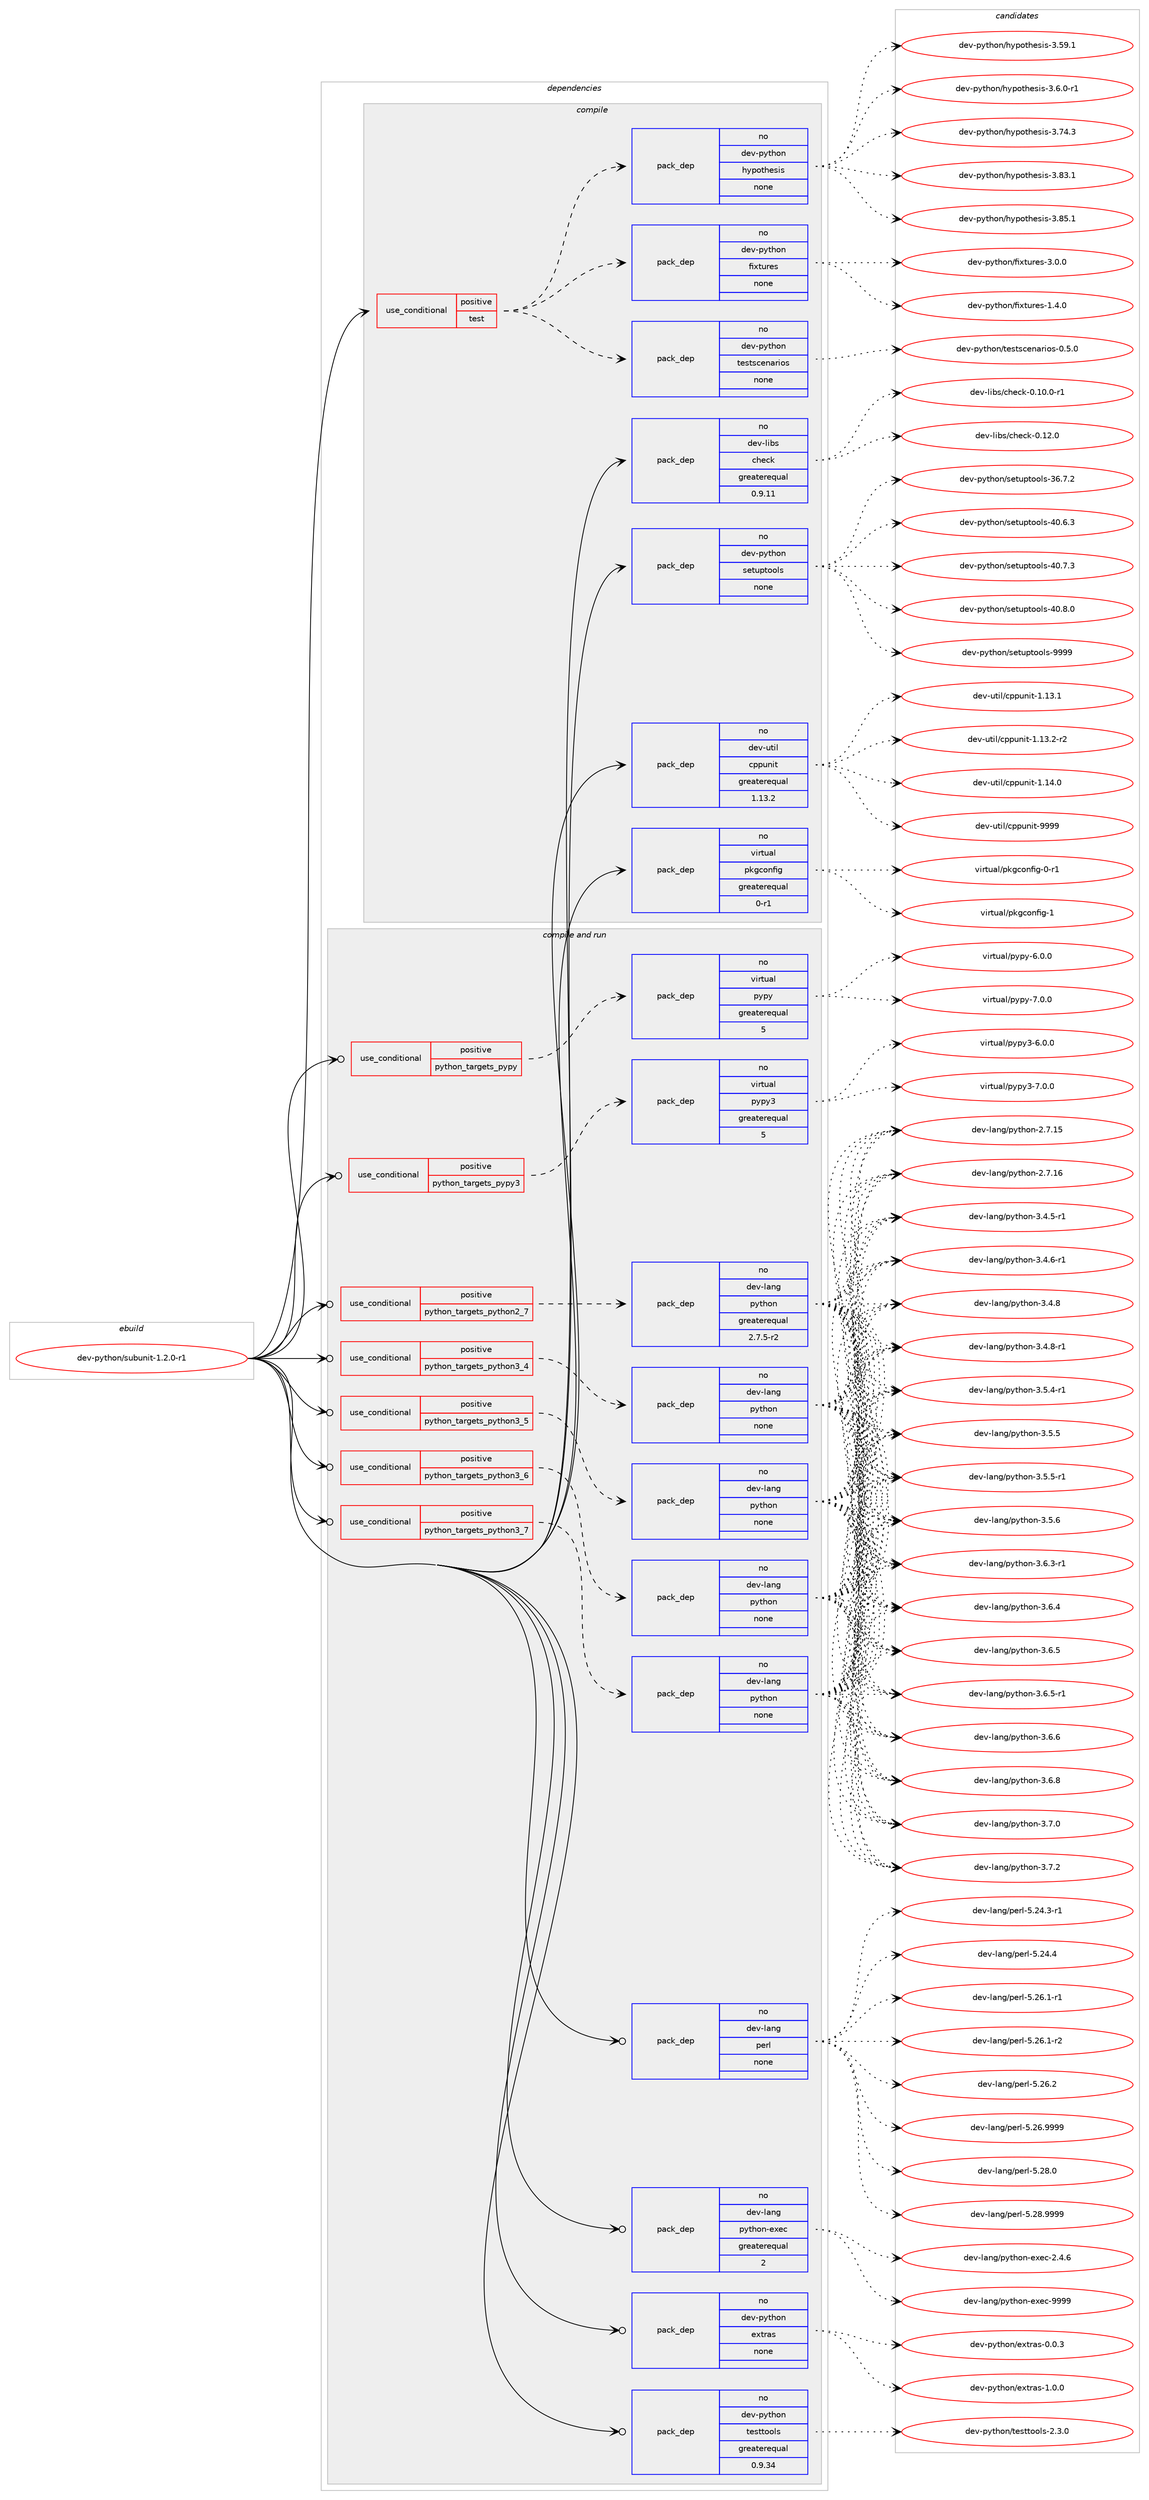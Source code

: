 digraph prolog {

# *************
# Graph options
# *************

newrank=true;
concentrate=true;
compound=true;
graph [rankdir=LR,fontname=Helvetica,fontsize=10,ranksep=1.5];#, ranksep=2.5, nodesep=0.2];
edge  [arrowhead=vee];
node  [fontname=Helvetica,fontsize=10];

# **********
# The ebuild
# **********

subgraph cluster_leftcol {
color=gray;
rank=same;
label=<<i>ebuild</i>>;
id [label="dev-python/subunit-1.2.0-r1", color=red, width=4, href="../dev-python/subunit-1.2.0-r1.svg"];
}

# ****************
# The dependencies
# ****************

subgraph cluster_midcol {
color=gray;
label=<<i>dependencies</i>>;
subgraph cluster_compile {
fillcolor="#eeeeee";
style=filled;
label=<<i>compile</i>>;
subgraph cond385373 {
dependency1443475 [label=<<TABLE BORDER="0" CELLBORDER="1" CELLSPACING="0" CELLPADDING="4"><TR><TD ROWSPAN="3" CELLPADDING="10">use_conditional</TD></TR><TR><TD>positive</TD></TR><TR><TD>test</TD></TR></TABLE>>, shape=none, color=red];
subgraph pack1034740 {
dependency1443476 [label=<<TABLE BORDER="0" CELLBORDER="1" CELLSPACING="0" CELLPADDING="4" WIDTH="220"><TR><TD ROWSPAN="6" CELLPADDING="30">pack_dep</TD></TR><TR><TD WIDTH="110">no</TD></TR><TR><TD>dev-python</TD></TR><TR><TD>fixtures</TD></TR><TR><TD>none</TD></TR><TR><TD></TD></TR></TABLE>>, shape=none, color=blue];
}
dependency1443475:e -> dependency1443476:w [weight=20,style="dashed",arrowhead="vee"];
subgraph pack1034741 {
dependency1443477 [label=<<TABLE BORDER="0" CELLBORDER="1" CELLSPACING="0" CELLPADDING="4" WIDTH="220"><TR><TD ROWSPAN="6" CELLPADDING="30">pack_dep</TD></TR><TR><TD WIDTH="110">no</TD></TR><TR><TD>dev-python</TD></TR><TR><TD>hypothesis</TD></TR><TR><TD>none</TD></TR><TR><TD></TD></TR></TABLE>>, shape=none, color=blue];
}
dependency1443475:e -> dependency1443477:w [weight=20,style="dashed",arrowhead="vee"];
subgraph pack1034742 {
dependency1443478 [label=<<TABLE BORDER="0" CELLBORDER="1" CELLSPACING="0" CELLPADDING="4" WIDTH="220"><TR><TD ROWSPAN="6" CELLPADDING="30">pack_dep</TD></TR><TR><TD WIDTH="110">no</TD></TR><TR><TD>dev-python</TD></TR><TR><TD>testscenarios</TD></TR><TR><TD>none</TD></TR><TR><TD></TD></TR></TABLE>>, shape=none, color=blue];
}
dependency1443475:e -> dependency1443478:w [weight=20,style="dashed",arrowhead="vee"];
}
id:e -> dependency1443475:w [weight=20,style="solid",arrowhead="vee"];
subgraph pack1034743 {
dependency1443479 [label=<<TABLE BORDER="0" CELLBORDER="1" CELLSPACING="0" CELLPADDING="4" WIDTH="220"><TR><TD ROWSPAN="6" CELLPADDING="30">pack_dep</TD></TR><TR><TD WIDTH="110">no</TD></TR><TR><TD>dev-libs</TD></TR><TR><TD>check</TD></TR><TR><TD>greaterequal</TD></TR><TR><TD>0.9.11</TD></TR></TABLE>>, shape=none, color=blue];
}
id:e -> dependency1443479:w [weight=20,style="solid",arrowhead="vee"];
subgraph pack1034744 {
dependency1443480 [label=<<TABLE BORDER="0" CELLBORDER="1" CELLSPACING="0" CELLPADDING="4" WIDTH="220"><TR><TD ROWSPAN="6" CELLPADDING="30">pack_dep</TD></TR><TR><TD WIDTH="110">no</TD></TR><TR><TD>dev-python</TD></TR><TR><TD>setuptools</TD></TR><TR><TD>none</TD></TR><TR><TD></TD></TR></TABLE>>, shape=none, color=blue];
}
id:e -> dependency1443480:w [weight=20,style="solid",arrowhead="vee"];
subgraph pack1034745 {
dependency1443481 [label=<<TABLE BORDER="0" CELLBORDER="1" CELLSPACING="0" CELLPADDING="4" WIDTH="220"><TR><TD ROWSPAN="6" CELLPADDING="30">pack_dep</TD></TR><TR><TD WIDTH="110">no</TD></TR><TR><TD>dev-util</TD></TR><TR><TD>cppunit</TD></TR><TR><TD>greaterequal</TD></TR><TR><TD>1.13.2</TD></TR></TABLE>>, shape=none, color=blue];
}
id:e -> dependency1443481:w [weight=20,style="solid",arrowhead="vee"];
subgraph pack1034746 {
dependency1443482 [label=<<TABLE BORDER="0" CELLBORDER="1" CELLSPACING="0" CELLPADDING="4" WIDTH="220"><TR><TD ROWSPAN="6" CELLPADDING="30">pack_dep</TD></TR><TR><TD WIDTH="110">no</TD></TR><TR><TD>virtual</TD></TR><TR><TD>pkgconfig</TD></TR><TR><TD>greaterequal</TD></TR><TR><TD>0-r1</TD></TR></TABLE>>, shape=none, color=blue];
}
id:e -> dependency1443482:w [weight=20,style="solid",arrowhead="vee"];
}
subgraph cluster_compileandrun {
fillcolor="#eeeeee";
style=filled;
label=<<i>compile and run</i>>;
subgraph cond385374 {
dependency1443483 [label=<<TABLE BORDER="0" CELLBORDER="1" CELLSPACING="0" CELLPADDING="4"><TR><TD ROWSPAN="3" CELLPADDING="10">use_conditional</TD></TR><TR><TD>positive</TD></TR><TR><TD>python_targets_pypy</TD></TR></TABLE>>, shape=none, color=red];
subgraph pack1034747 {
dependency1443484 [label=<<TABLE BORDER="0" CELLBORDER="1" CELLSPACING="0" CELLPADDING="4" WIDTH="220"><TR><TD ROWSPAN="6" CELLPADDING="30">pack_dep</TD></TR><TR><TD WIDTH="110">no</TD></TR><TR><TD>virtual</TD></TR><TR><TD>pypy</TD></TR><TR><TD>greaterequal</TD></TR><TR><TD>5</TD></TR></TABLE>>, shape=none, color=blue];
}
dependency1443483:e -> dependency1443484:w [weight=20,style="dashed",arrowhead="vee"];
}
id:e -> dependency1443483:w [weight=20,style="solid",arrowhead="odotvee"];
subgraph cond385375 {
dependency1443485 [label=<<TABLE BORDER="0" CELLBORDER="1" CELLSPACING="0" CELLPADDING="4"><TR><TD ROWSPAN="3" CELLPADDING="10">use_conditional</TD></TR><TR><TD>positive</TD></TR><TR><TD>python_targets_pypy3</TD></TR></TABLE>>, shape=none, color=red];
subgraph pack1034748 {
dependency1443486 [label=<<TABLE BORDER="0" CELLBORDER="1" CELLSPACING="0" CELLPADDING="4" WIDTH="220"><TR><TD ROWSPAN="6" CELLPADDING="30">pack_dep</TD></TR><TR><TD WIDTH="110">no</TD></TR><TR><TD>virtual</TD></TR><TR><TD>pypy3</TD></TR><TR><TD>greaterequal</TD></TR><TR><TD>5</TD></TR></TABLE>>, shape=none, color=blue];
}
dependency1443485:e -> dependency1443486:w [weight=20,style="dashed",arrowhead="vee"];
}
id:e -> dependency1443485:w [weight=20,style="solid",arrowhead="odotvee"];
subgraph cond385376 {
dependency1443487 [label=<<TABLE BORDER="0" CELLBORDER="1" CELLSPACING="0" CELLPADDING="4"><TR><TD ROWSPAN="3" CELLPADDING="10">use_conditional</TD></TR><TR><TD>positive</TD></TR><TR><TD>python_targets_python2_7</TD></TR></TABLE>>, shape=none, color=red];
subgraph pack1034749 {
dependency1443488 [label=<<TABLE BORDER="0" CELLBORDER="1" CELLSPACING="0" CELLPADDING="4" WIDTH="220"><TR><TD ROWSPAN="6" CELLPADDING="30">pack_dep</TD></TR><TR><TD WIDTH="110">no</TD></TR><TR><TD>dev-lang</TD></TR><TR><TD>python</TD></TR><TR><TD>greaterequal</TD></TR><TR><TD>2.7.5-r2</TD></TR></TABLE>>, shape=none, color=blue];
}
dependency1443487:e -> dependency1443488:w [weight=20,style="dashed",arrowhead="vee"];
}
id:e -> dependency1443487:w [weight=20,style="solid",arrowhead="odotvee"];
subgraph cond385377 {
dependency1443489 [label=<<TABLE BORDER="0" CELLBORDER="1" CELLSPACING="0" CELLPADDING="4"><TR><TD ROWSPAN="3" CELLPADDING="10">use_conditional</TD></TR><TR><TD>positive</TD></TR><TR><TD>python_targets_python3_4</TD></TR></TABLE>>, shape=none, color=red];
subgraph pack1034750 {
dependency1443490 [label=<<TABLE BORDER="0" CELLBORDER="1" CELLSPACING="0" CELLPADDING="4" WIDTH="220"><TR><TD ROWSPAN="6" CELLPADDING="30">pack_dep</TD></TR><TR><TD WIDTH="110">no</TD></TR><TR><TD>dev-lang</TD></TR><TR><TD>python</TD></TR><TR><TD>none</TD></TR><TR><TD></TD></TR></TABLE>>, shape=none, color=blue];
}
dependency1443489:e -> dependency1443490:w [weight=20,style="dashed",arrowhead="vee"];
}
id:e -> dependency1443489:w [weight=20,style="solid",arrowhead="odotvee"];
subgraph cond385378 {
dependency1443491 [label=<<TABLE BORDER="0" CELLBORDER="1" CELLSPACING="0" CELLPADDING="4"><TR><TD ROWSPAN="3" CELLPADDING="10">use_conditional</TD></TR><TR><TD>positive</TD></TR><TR><TD>python_targets_python3_5</TD></TR></TABLE>>, shape=none, color=red];
subgraph pack1034751 {
dependency1443492 [label=<<TABLE BORDER="0" CELLBORDER="1" CELLSPACING="0" CELLPADDING="4" WIDTH="220"><TR><TD ROWSPAN="6" CELLPADDING="30">pack_dep</TD></TR><TR><TD WIDTH="110">no</TD></TR><TR><TD>dev-lang</TD></TR><TR><TD>python</TD></TR><TR><TD>none</TD></TR><TR><TD></TD></TR></TABLE>>, shape=none, color=blue];
}
dependency1443491:e -> dependency1443492:w [weight=20,style="dashed",arrowhead="vee"];
}
id:e -> dependency1443491:w [weight=20,style="solid",arrowhead="odotvee"];
subgraph cond385379 {
dependency1443493 [label=<<TABLE BORDER="0" CELLBORDER="1" CELLSPACING="0" CELLPADDING="4"><TR><TD ROWSPAN="3" CELLPADDING="10">use_conditional</TD></TR><TR><TD>positive</TD></TR><TR><TD>python_targets_python3_6</TD></TR></TABLE>>, shape=none, color=red];
subgraph pack1034752 {
dependency1443494 [label=<<TABLE BORDER="0" CELLBORDER="1" CELLSPACING="0" CELLPADDING="4" WIDTH="220"><TR><TD ROWSPAN="6" CELLPADDING="30">pack_dep</TD></TR><TR><TD WIDTH="110">no</TD></TR><TR><TD>dev-lang</TD></TR><TR><TD>python</TD></TR><TR><TD>none</TD></TR><TR><TD></TD></TR></TABLE>>, shape=none, color=blue];
}
dependency1443493:e -> dependency1443494:w [weight=20,style="dashed",arrowhead="vee"];
}
id:e -> dependency1443493:w [weight=20,style="solid",arrowhead="odotvee"];
subgraph cond385380 {
dependency1443495 [label=<<TABLE BORDER="0" CELLBORDER="1" CELLSPACING="0" CELLPADDING="4"><TR><TD ROWSPAN="3" CELLPADDING="10">use_conditional</TD></TR><TR><TD>positive</TD></TR><TR><TD>python_targets_python3_7</TD></TR></TABLE>>, shape=none, color=red];
subgraph pack1034753 {
dependency1443496 [label=<<TABLE BORDER="0" CELLBORDER="1" CELLSPACING="0" CELLPADDING="4" WIDTH="220"><TR><TD ROWSPAN="6" CELLPADDING="30">pack_dep</TD></TR><TR><TD WIDTH="110">no</TD></TR><TR><TD>dev-lang</TD></TR><TR><TD>python</TD></TR><TR><TD>none</TD></TR><TR><TD></TD></TR></TABLE>>, shape=none, color=blue];
}
dependency1443495:e -> dependency1443496:w [weight=20,style="dashed",arrowhead="vee"];
}
id:e -> dependency1443495:w [weight=20,style="solid",arrowhead="odotvee"];
subgraph pack1034754 {
dependency1443497 [label=<<TABLE BORDER="0" CELLBORDER="1" CELLSPACING="0" CELLPADDING="4" WIDTH="220"><TR><TD ROWSPAN="6" CELLPADDING="30">pack_dep</TD></TR><TR><TD WIDTH="110">no</TD></TR><TR><TD>dev-lang</TD></TR><TR><TD>perl</TD></TR><TR><TD>none</TD></TR><TR><TD></TD></TR></TABLE>>, shape=none, color=blue];
}
id:e -> dependency1443497:w [weight=20,style="solid",arrowhead="odotvee"];
subgraph pack1034755 {
dependency1443498 [label=<<TABLE BORDER="0" CELLBORDER="1" CELLSPACING="0" CELLPADDING="4" WIDTH="220"><TR><TD ROWSPAN="6" CELLPADDING="30">pack_dep</TD></TR><TR><TD WIDTH="110">no</TD></TR><TR><TD>dev-lang</TD></TR><TR><TD>python-exec</TD></TR><TR><TD>greaterequal</TD></TR><TR><TD>2</TD></TR></TABLE>>, shape=none, color=blue];
}
id:e -> dependency1443498:w [weight=20,style="solid",arrowhead="odotvee"];
subgraph pack1034756 {
dependency1443499 [label=<<TABLE BORDER="0" CELLBORDER="1" CELLSPACING="0" CELLPADDING="4" WIDTH="220"><TR><TD ROWSPAN="6" CELLPADDING="30">pack_dep</TD></TR><TR><TD WIDTH="110">no</TD></TR><TR><TD>dev-python</TD></TR><TR><TD>extras</TD></TR><TR><TD>none</TD></TR><TR><TD></TD></TR></TABLE>>, shape=none, color=blue];
}
id:e -> dependency1443499:w [weight=20,style="solid",arrowhead="odotvee"];
subgraph pack1034757 {
dependency1443500 [label=<<TABLE BORDER="0" CELLBORDER="1" CELLSPACING="0" CELLPADDING="4" WIDTH="220"><TR><TD ROWSPAN="6" CELLPADDING="30">pack_dep</TD></TR><TR><TD WIDTH="110">no</TD></TR><TR><TD>dev-python</TD></TR><TR><TD>testtools</TD></TR><TR><TD>greaterequal</TD></TR><TR><TD>0.9.34</TD></TR></TABLE>>, shape=none, color=blue];
}
id:e -> dependency1443500:w [weight=20,style="solid",arrowhead="odotvee"];
}
subgraph cluster_run {
fillcolor="#eeeeee";
style=filled;
label=<<i>run</i>>;
}
}

# **************
# The candidates
# **************

subgraph cluster_choices {
rank=same;
color=gray;
label=<<i>candidates</i>>;

subgraph choice1034740 {
color=black;
nodesep=1;
choice1001011184511212111610411111047102105120116117114101115454946524648 [label="dev-python/fixtures-1.4.0", color=red, width=4,href="../dev-python/fixtures-1.4.0.svg"];
choice1001011184511212111610411111047102105120116117114101115455146484648 [label="dev-python/fixtures-3.0.0", color=red, width=4,href="../dev-python/fixtures-3.0.0.svg"];
dependency1443476:e -> choice1001011184511212111610411111047102105120116117114101115454946524648:w [style=dotted,weight="100"];
dependency1443476:e -> choice1001011184511212111610411111047102105120116117114101115455146484648:w [style=dotted,weight="100"];
}
subgraph choice1034741 {
color=black;
nodesep=1;
choice100101118451121211161041111104710412111211111610410111510511545514653574649 [label="dev-python/hypothesis-3.59.1", color=red, width=4,href="../dev-python/hypothesis-3.59.1.svg"];
choice10010111845112121116104111110471041211121111161041011151051154551465446484511449 [label="dev-python/hypothesis-3.6.0-r1", color=red, width=4,href="../dev-python/hypothesis-3.6.0-r1.svg"];
choice100101118451121211161041111104710412111211111610410111510511545514655524651 [label="dev-python/hypothesis-3.74.3", color=red, width=4,href="../dev-python/hypothesis-3.74.3.svg"];
choice100101118451121211161041111104710412111211111610410111510511545514656514649 [label="dev-python/hypothesis-3.83.1", color=red, width=4,href="../dev-python/hypothesis-3.83.1.svg"];
choice100101118451121211161041111104710412111211111610410111510511545514656534649 [label="dev-python/hypothesis-3.85.1", color=red, width=4,href="../dev-python/hypothesis-3.85.1.svg"];
dependency1443477:e -> choice100101118451121211161041111104710412111211111610410111510511545514653574649:w [style=dotted,weight="100"];
dependency1443477:e -> choice10010111845112121116104111110471041211121111161041011151051154551465446484511449:w [style=dotted,weight="100"];
dependency1443477:e -> choice100101118451121211161041111104710412111211111610410111510511545514655524651:w [style=dotted,weight="100"];
dependency1443477:e -> choice100101118451121211161041111104710412111211111610410111510511545514656514649:w [style=dotted,weight="100"];
dependency1443477:e -> choice100101118451121211161041111104710412111211111610410111510511545514656534649:w [style=dotted,weight="100"];
}
subgraph choice1034742 {
color=black;
nodesep=1;
choice10010111845112121116104111110471161011151161159910111097114105111115454846534648 [label="dev-python/testscenarios-0.5.0", color=red, width=4,href="../dev-python/testscenarios-0.5.0.svg"];
dependency1443478:e -> choice10010111845112121116104111110471161011151161159910111097114105111115454846534648:w [style=dotted,weight="100"];
}
subgraph choice1034743 {
color=black;
nodesep=1;
choice1001011184510810598115479910410199107454846494846484511449 [label="dev-libs/check-0.10.0-r1", color=red, width=4,href="../dev-libs/check-0.10.0-r1.svg"];
choice100101118451081059811547991041019910745484649504648 [label="dev-libs/check-0.12.0", color=red, width=4,href="../dev-libs/check-0.12.0.svg"];
dependency1443479:e -> choice1001011184510810598115479910410199107454846494846484511449:w [style=dotted,weight="100"];
dependency1443479:e -> choice100101118451081059811547991041019910745484649504648:w [style=dotted,weight="100"];
}
subgraph choice1034744 {
color=black;
nodesep=1;
choice100101118451121211161041111104711510111611711211611111110811545515446554650 [label="dev-python/setuptools-36.7.2", color=red, width=4,href="../dev-python/setuptools-36.7.2.svg"];
choice100101118451121211161041111104711510111611711211611111110811545524846544651 [label="dev-python/setuptools-40.6.3", color=red, width=4,href="../dev-python/setuptools-40.6.3.svg"];
choice100101118451121211161041111104711510111611711211611111110811545524846554651 [label="dev-python/setuptools-40.7.3", color=red, width=4,href="../dev-python/setuptools-40.7.3.svg"];
choice100101118451121211161041111104711510111611711211611111110811545524846564648 [label="dev-python/setuptools-40.8.0", color=red, width=4,href="../dev-python/setuptools-40.8.0.svg"];
choice10010111845112121116104111110471151011161171121161111111081154557575757 [label="dev-python/setuptools-9999", color=red, width=4,href="../dev-python/setuptools-9999.svg"];
dependency1443480:e -> choice100101118451121211161041111104711510111611711211611111110811545515446554650:w [style=dotted,weight="100"];
dependency1443480:e -> choice100101118451121211161041111104711510111611711211611111110811545524846544651:w [style=dotted,weight="100"];
dependency1443480:e -> choice100101118451121211161041111104711510111611711211611111110811545524846554651:w [style=dotted,weight="100"];
dependency1443480:e -> choice100101118451121211161041111104711510111611711211611111110811545524846564648:w [style=dotted,weight="100"];
dependency1443480:e -> choice10010111845112121116104111110471151011161171121161111111081154557575757:w [style=dotted,weight="100"];
}
subgraph choice1034745 {
color=black;
nodesep=1;
choice10010111845117116105108479911211211711010511645494649514649 [label="dev-util/cppunit-1.13.1", color=red, width=4,href="../dev-util/cppunit-1.13.1.svg"];
choice100101118451171161051084799112112117110105116454946495146504511450 [label="dev-util/cppunit-1.13.2-r2", color=red, width=4,href="../dev-util/cppunit-1.13.2-r2.svg"];
choice10010111845117116105108479911211211711010511645494649524648 [label="dev-util/cppunit-1.14.0", color=red, width=4,href="../dev-util/cppunit-1.14.0.svg"];
choice1001011184511711610510847991121121171101051164557575757 [label="dev-util/cppunit-9999", color=red, width=4,href="../dev-util/cppunit-9999.svg"];
dependency1443481:e -> choice10010111845117116105108479911211211711010511645494649514649:w [style=dotted,weight="100"];
dependency1443481:e -> choice100101118451171161051084799112112117110105116454946495146504511450:w [style=dotted,weight="100"];
dependency1443481:e -> choice10010111845117116105108479911211211711010511645494649524648:w [style=dotted,weight="100"];
dependency1443481:e -> choice1001011184511711610510847991121121171101051164557575757:w [style=dotted,weight="100"];
}
subgraph choice1034746 {
color=black;
nodesep=1;
choice11810511411611797108471121071039911111010210510345484511449 [label="virtual/pkgconfig-0-r1", color=red, width=4,href="../virtual/pkgconfig-0-r1.svg"];
choice1181051141161179710847112107103991111101021051034549 [label="virtual/pkgconfig-1", color=red, width=4,href="../virtual/pkgconfig-1.svg"];
dependency1443482:e -> choice11810511411611797108471121071039911111010210510345484511449:w [style=dotted,weight="100"];
dependency1443482:e -> choice1181051141161179710847112107103991111101021051034549:w [style=dotted,weight="100"];
}
subgraph choice1034747 {
color=black;
nodesep=1;
choice1181051141161179710847112121112121455446484648 [label="virtual/pypy-6.0.0", color=red, width=4,href="../virtual/pypy-6.0.0.svg"];
choice1181051141161179710847112121112121455546484648 [label="virtual/pypy-7.0.0", color=red, width=4,href="../virtual/pypy-7.0.0.svg"];
dependency1443484:e -> choice1181051141161179710847112121112121455446484648:w [style=dotted,weight="100"];
dependency1443484:e -> choice1181051141161179710847112121112121455546484648:w [style=dotted,weight="100"];
}
subgraph choice1034748 {
color=black;
nodesep=1;
choice118105114116117971084711212111212151455446484648 [label="virtual/pypy3-6.0.0", color=red, width=4,href="../virtual/pypy3-6.0.0.svg"];
choice118105114116117971084711212111212151455546484648 [label="virtual/pypy3-7.0.0", color=red, width=4,href="../virtual/pypy3-7.0.0.svg"];
dependency1443486:e -> choice118105114116117971084711212111212151455446484648:w [style=dotted,weight="100"];
dependency1443486:e -> choice118105114116117971084711212111212151455546484648:w [style=dotted,weight="100"];
}
subgraph choice1034749 {
color=black;
nodesep=1;
choice10010111845108971101034711212111610411111045504655464953 [label="dev-lang/python-2.7.15", color=red, width=4,href="../dev-lang/python-2.7.15.svg"];
choice10010111845108971101034711212111610411111045504655464954 [label="dev-lang/python-2.7.16", color=red, width=4,href="../dev-lang/python-2.7.16.svg"];
choice1001011184510897110103471121211161041111104551465246534511449 [label="dev-lang/python-3.4.5-r1", color=red, width=4,href="../dev-lang/python-3.4.5-r1.svg"];
choice1001011184510897110103471121211161041111104551465246544511449 [label="dev-lang/python-3.4.6-r1", color=red, width=4,href="../dev-lang/python-3.4.6-r1.svg"];
choice100101118451089711010347112121116104111110455146524656 [label="dev-lang/python-3.4.8", color=red, width=4,href="../dev-lang/python-3.4.8.svg"];
choice1001011184510897110103471121211161041111104551465246564511449 [label="dev-lang/python-3.4.8-r1", color=red, width=4,href="../dev-lang/python-3.4.8-r1.svg"];
choice1001011184510897110103471121211161041111104551465346524511449 [label="dev-lang/python-3.5.4-r1", color=red, width=4,href="../dev-lang/python-3.5.4-r1.svg"];
choice100101118451089711010347112121116104111110455146534653 [label="dev-lang/python-3.5.5", color=red, width=4,href="../dev-lang/python-3.5.5.svg"];
choice1001011184510897110103471121211161041111104551465346534511449 [label="dev-lang/python-3.5.5-r1", color=red, width=4,href="../dev-lang/python-3.5.5-r1.svg"];
choice100101118451089711010347112121116104111110455146534654 [label="dev-lang/python-3.5.6", color=red, width=4,href="../dev-lang/python-3.5.6.svg"];
choice1001011184510897110103471121211161041111104551465446514511449 [label="dev-lang/python-3.6.3-r1", color=red, width=4,href="../dev-lang/python-3.6.3-r1.svg"];
choice100101118451089711010347112121116104111110455146544652 [label="dev-lang/python-3.6.4", color=red, width=4,href="../dev-lang/python-3.6.4.svg"];
choice100101118451089711010347112121116104111110455146544653 [label="dev-lang/python-3.6.5", color=red, width=4,href="../dev-lang/python-3.6.5.svg"];
choice1001011184510897110103471121211161041111104551465446534511449 [label="dev-lang/python-3.6.5-r1", color=red, width=4,href="../dev-lang/python-3.6.5-r1.svg"];
choice100101118451089711010347112121116104111110455146544654 [label="dev-lang/python-3.6.6", color=red, width=4,href="../dev-lang/python-3.6.6.svg"];
choice100101118451089711010347112121116104111110455146544656 [label="dev-lang/python-3.6.8", color=red, width=4,href="../dev-lang/python-3.6.8.svg"];
choice100101118451089711010347112121116104111110455146554648 [label="dev-lang/python-3.7.0", color=red, width=4,href="../dev-lang/python-3.7.0.svg"];
choice100101118451089711010347112121116104111110455146554650 [label="dev-lang/python-3.7.2", color=red, width=4,href="../dev-lang/python-3.7.2.svg"];
dependency1443488:e -> choice10010111845108971101034711212111610411111045504655464953:w [style=dotted,weight="100"];
dependency1443488:e -> choice10010111845108971101034711212111610411111045504655464954:w [style=dotted,weight="100"];
dependency1443488:e -> choice1001011184510897110103471121211161041111104551465246534511449:w [style=dotted,weight="100"];
dependency1443488:e -> choice1001011184510897110103471121211161041111104551465246544511449:w [style=dotted,weight="100"];
dependency1443488:e -> choice100101118451089711010347112121116104111110455146524656:w [style=dotted,weight="100"];
dependency1443488:e -> choice1001011184510897110103471121211161041111104551465246564511449:w [style=dotted,weight="100"];
dependency1443488:e -> choice1001011184510897110103471121211161041111104551465346524511449:w [style=dotted,weight="100"];
dependency1443488:e -> choice100101118451089711010347112121116104111110455146534653:w [style=dotted,weight="100"];
dependency1443488:e -> choice1001011184510897110103471121211161041111104551465346534511449:w [style=dotted,weight="100"];
dependency1443488:e -> choice100101118451089711010347112121116104111110455146534654:w [style=dotted,weight="100"];
dependency1443488:e -> choice1001011184510897110103471121211161041111104551465446514511449:w [style=dotted,weight="100"];
dependency1443488:e -> choice100101118451089711010347112121116104111110455146544652:w [style=dotted,weight="100"];
dependency1443488:e -> choice100101118451089711010347112121116104111110455146544653:w [style=dotted,weight="100"];
dependency1443488:e -> choice1001011184510897110103471121211161041111104551465446534511449:w [style=dotted,weight="100"];
dependency1443488:e -> choice100101118451089711010347112121116104111110455146544654:w [style=dotted,weight="100"];
dependency1443488:e -> choice100101118451089711010347112121116104111110455146544656:w [style=dotted,weight="100"];
dependency1443488:e -> choice100101118451089711010347112121116104111110455146554648:w [style=dotted,weight="100"];
dependency1443488:e -> choice100101118451089711010347112121116104111110455146554650:w [style=dotted,weight="100"];
}
subgraph choice1034750 {
color=black;
nodesep=1;
choice10010111845108971101034711212111610411111045504655464953 [label="dev-lang/python-2.7.15", color=red, width=4,href="../dev-lang/python-2.7.15.svg"];
choice10010111845108971101034711212111610411111045504655464954 [label="dev-lang/python-2.7.16", color=red, width=4,href="../dev-lang/python-2.7.16.svg"];
choice1001011184510897110103471121211161041111104551465246534511449 [label="dev-lang/python-3.4.5-r1", color=red, width=4,href="../dev-lang/python-3.4.5-r1.svg"];
choice1001011184510897110103471121211161041111104551465246544511449 [label="dev-lang/python-3.4.6-r1", color=red, width=4,href="../dev-lang/python-3.4.6-r1.svg"];
choice100101118451089711010347112121116104111110455146524656 [label="dev-lang/python-3.4.8", color=red, width=4,href="../dev-lang/python-3.4.8.svg"];
choice1001011184510897110103471121211161041111104551465246564511449 [label="dev-lang/python-3.4.8-r1", color=red, width=4,href="../dev-lang/python-3.4.8-r1.svg"];
choice1001011184510897110103471121211161041111104551465346524511449 [label="dev-lang/python-3.5.4-r1", color=red, width=4,href="../dev-lang/python-3.5.4-r1.svg"];
choice100101118451089711010347112121116104111110455146534653 [label="dev-lang/python-3.5.5", color=red, width=4,href="../dev-lang/python-3.5.5.svg"];
choice1001011184510897110103471121211161041111104551465346534511449 [label="dev-lang/python-3.5.5-r1", color=red, width=4,href="../dev-lang/python-3.5.5-r1.svg"];
choice100101118451089711010347112121116104111110455146534654 [label="dev-lang/python-3.5.6", color=red, width=4,href="../dev-lang/python-3.5.6.svg"];
choice1001011184510897110103471121211161041111104551465446514511449 [label="dev-lang/python-3.6.3-r1", color=red, width=4,href="../dev-lang/python-3.6.3-r1.svg"];
choice100101118451089711010347112121116104111110455146544652 [label="dev-lang/python-3.6.4", color=red, width=4,href="../dev-lang/python-3.6.4.svg"];
choice100101118451089711010347112121116104111110455146544653 [label="dev-lang/python-3.6.5", color=red, width=4,href="../dev-lang/python-3.6.5.svg"];
choice1001011184510897110103471121211161041111104551465446534511449 [label="dev-lang/python-3.6.5-r1", color=red, width=4,href="../dev-lang/python-3.6.5-r1.svg"];
choice100101118451089711010347112121116104111110455146544654 [label="dev-lang/python-3.6.6", color=red, width=4,href="../dev-lang/python-3.6.6.svg"];
choice100101118451089711010347112121116104111110455146544656 [label="dev-lang/python-3.6.8", color=red, width=4,href="../dev-lang/python-3.6.8.svg"];
choice100101118451089711010347112121116104111110455146554648 [label="dev-lang/python-3.7.0", color=red, width=4,href="../dev-lang/python-3.7.0.svg"];
choice100101118451089711010347112121116104111110455146554650 [label="dev-lang/python-3.7.2", color=red, width=4,href="../dev-lang/python-3.7.2.svg"];
dependency1443490:e -> choice10010111845108971101034711212111610411111045504655464953:w [style=dotted,weight="100"];
dependency1443490:e -> choice10010111845108971101034711212111610411111045504655464954:w [style=dotted,weight="100"];
dependency1443490:e -> choice1001011184510897110103471121211161041111104551465246534511449:w [style=dotted,weight="100"];
dependency1443490:e -> choice1001011184510897110103471121211161041111104551465246544511449:w [style=dotted,weight="100"];
dependency1443490:e -> choice100101118451089711010347112121116104111110455146524656:w [style=dotted,weight="100"];
dependency1443490:e -> choice1001011184510897110103471121211161041111104551465246564511449:w [style=dotted,weight="100"];
dependency1443490:e -> choice1001011184510897110103471121211161041111104551465346524511449:w [style=dotted,weight="100"];
dependency1443490:e -> choice100101118451089711010347112121116104111110455146534653:w [style=dotted,weight="100"];
dependency1443490:e -> choice1001011184510897110103471121211161041111104551465346534511449:w [style=dotted,weight="100"];
dependency1443490:e -> choice100101118451089711010347112121116104111110455146534654:w [style=dotted,weight="100"];
dependency1443490:e -> choice1001011184510897110103471121211161041111104551465446514511449:w [style=dotted,weight="100"];
dependency1443490:e -> choice100101118451089711010347112121116104111110455146544652:w [style=dotted,weight="100"];
dependency1443490:e -> choice100101118451089711010347112121116104111110455146544653:w [style=dotted,weight="100"];
dependency1443490:e -> choice1001011184510897110103471121211161041111104551465446534511449:w [style=dotted,weight="100"];
dependency1443490:e -> choice100101118451089711010347112121116104111110455146544654:w [style=dotted,weight="100"];
dependency1443490:e -> choice100101118451089711010347112121116104111110455146544656:w [style=dotted,weight="100"];
dependency1443490:e -> choice100101118451089711010347112121116104111110455146554648:w [style=dotted,weight="100"];
dependency1443490:e -> choice100101118451089711010347112121116104111110455146554650:w [style=dotted,weight="100"];
}
subgraph choice1034751 {
color=black;
nodesep=1;
choice10010111845108971101034711212111610411111045504655464953 [label="dev-lang/python-2.7.15", color=red, width=4,href="../dev-lang/python-2.7.15.svg"];
choice10010111845108971101034711212111610411111045504655464954 [label="dev-lang/python-2.7.16", color=red, width=4,href="../dev-lang/python-2.7.16.svg"];
choice1001011184510897110103471121211161041111104551465246534511449 [label="dev-lang/python-3.4.5-r1", color=red, width=4,href="../dev-lang/python-3.4.5-r1.svg"];
choice1001011184510897110103471121211161041111104551465246544511449 [label="dev-lang/python-3.4.6-r1", color=red, width=4,href="../dev-lang/python-3.4.6-r1.svg"];
choice100101118451089711010347112121116104111110455146524656 [label="dev-lang/python-3.4.8", color=red, width=4,href="../dev-lang/python-3.4.8.svg"];
choice1001011184510897110103471121211161041111104551465246564511449 [label="dev-lang/python-3.4.8-r1", color=red, width=4,href="../dev-lang/python-3.4.8-r1.svg"];
choice1001011184510897110103471121211161041111104551465346524511449 [label="dev-lang/python-3.5.4-r1", color=red, width=4,href="../dev-lang/python-3.5.4-r1.svg"];
choice100101118451089711010347112121116104111110455146534653 [label="dev-lang/python-3.5.5", color=red, width=4,href="../dev-lang/python-3.5.5.svg"];
choice1001011184510897110103471121211161041111104551465346534511449 [label="dev-lang/python-3.5.5-r1", color=red, width=4,href="../dev-lang/python-3.5.5-r1.svg"];
choice100101118451089711010347112121116104111110455146534654 [label="dev-lang/python-3.5.6", color=red, width=4,href="../dev-lang/python-3.5.6.svg"];
choice1001011184510897110103471121211161041111104551465446514511449 [label="dev-lang/python-3.6.3-r1", color=red, width=4,href="../dev-lang/python-3.6.3-r1.svg"];
choice100101118451089711010347112121116104111110455146544652 [label="dev-lang/python-3.6.4", color=red, width=4,href="../dev-lang/python-3.6.4.svg"];
choice100101118451089711010347112121116104111110455146544653 [label="dev-lang/python-3.6.5", color=red, width=4,href="../dev-lang/python-3.6.5.svg"];
choice1001011184510897110103471121211161041111104551465446534511449 [label="dev-lang/python-3.6.5-r1", color=red, width=4,href="../dev-lang/python-3.6.5-r1.svg"];
choice100101118451089711010347112121116104111110455146544654 [label="dev-lang/python-3.6.6", color=red, width=4,href="../dev-lang/python-3.6.6.svg"];
choice100101118451089711010347112121116104111110455146544656 [label="dev-lang/python-3.6.8", color=red, width=4,href="../dev-lang/python-3.6.8.svg"];
choice100101118451089711010347112121116104111110455146554648 [label="dev-lang/python-3.7.0", color=red, width=4,href="../dev-lang/python-3.7.0.svg"];
choice100101118451089711010347112121116104111110455146554650 [label="dev-lang/python-3.7.2", color=red, width=4,href="../dev-lang/python-3.7.2.svg"];
dependency1443492:e -> choice10010111845108971101034711212111610411111045504655464953:w [style=dotted,weight="100"];
dependency1443492:e -> choice10010111845108971101034711212111610411111045504655464954:w [style=dotted,weight="100"];
dependency1443492:e -> choice1001011184510897110103471121211161041111104551465246534511449:w [style=dotted,weight="100"];
dependency1443492:e -> choice1001011184510897110103471121211161041111104551465246544511449:w [style=dotted,weight="100"];
dependency1443492:e -> choice100101118451089711010347112121116104111110455146524656:w [style=dotted,weight="100"];
dependency1443492:e -> choice1001011184510897110103471121211161041111104551465246564511449:w [style=dotted,weight="100"];
dependency1443492:e -> choice1001011184510897110103471121211161041111104551465346524511449:w [style=dotted,weight="100"];
dependency1443492:e -> choice100101118451089711010347112121116104111110455146534653:w [style=dotted,weight="100"];
dependency1443492:e -> choice1001011184510897110103471121211161041111104551465346534511449:w [style=dotted,weight="100"];
dependency1443492:e -> choice100101118451089711010347112121116104111110455146534654:w [style=dotted,weight="100"];
dependency1443492:e -> choice1001011184510897110103471121211161041111104551465446514511449:w [style=dotted,weight="100"];
dependency1443492:e -> choice100101118451089711010347112121116104111110455146544652:w [style=dotted,weight="100"];
dependency1443492:e -> choice100101118451089711010347112121116104111110455146544653:w [style=dotted,weight="100"];
dependency1443492:e -> choice1001011184510897110103471121211161041111104551465446534511449:w [style=dotted,weight="100"];
dependency1443492:e -> choice100101118451089711010347112121116104111110455146544654:w [style=dotted,weight="100"];
dependency1443492:e -> choice100101118451089711010347112121116104111110455146544656:w [style=dotted,weight="100"];
dependency1443492:e -> choice100101118451089711010347112121116104111110455146554648:w [style=dotted,weight="100"];
dependency1443492:e -> choice100101118451089711010347112121116104111110455146554650:w [style=dotted,weight="100"];
}
subgraph choice1034752 {
color=black;
nodesep=1;
choice10010111845108971101034711212111610411111045504655464953 [label="dev-lang/python-2.7.15", color=red, width=4,href="../dev-lang/python-2.7.15.svg"];
choice10010111845108971101034711212111610411111045504655464954 [label="dev-lang/python-2.7.16", color=red, width=4,href="../dev-lang/python-2.7.16.svg"];
choice1001011184510897110103471121211161041111104551465246534511449 [label="dev-lang/python-3.4.5-r1", color=red, width=4,href="../dev-lang/python-3.4.5-r1.svg"];
choice1001011184510897110103471121211161041111104551465246544511449 [label="dev-lang/python-3.4.6-r1", color=red, width=4,href="../dev-lang/python-3.4.6-r1.svg"];
choice100101118451089711010347112121116104111110455146524656 [label="dev-lang/python-3.4.8", color=red, width=4,href="../dev-lang/python-3.4.8.svg"];
choice1001011184510897110103471121211161041111104551465246564511449 [label="dev-lang/python-3.4.8-r1", color=red, width=4,href="../dev-lang/python-3.4.8-r1.svg"];
choice1001011184510897110103471121211161041111104551465346524511449 [label="dev-lang/python-3.5.4-r1", color=red, width=4,href="../dev-lang/python-3.5.4-r1.svg"];
choice100101118451089711010347112121116104111110455146534653 [label="dev-lang/python-3.5.5", color=red, width=4,href="../dev-lang/python-3.5.5.svg"];
choice1001011184510897110103471121211161041111104551465346534511449 [label="dev-lang/python-3.5.5-r1", color=red, width=4,href="../dev-lang/python-3.5.5-r1.svg"];
choice100101118451089711010347112121116104111110455146534654 [label="dev-lang/python-3.5.6", color=red, width=4,href="../dev-lang/python-3.5.6.svg"];
choice1001011184510897110103471121211161041111104551465446514511449 [label="dev-lang/python-3.6.3-r1", color=red, width=4,href="../dev-lang/python-3.6.3-r1.svg"];
choice100101118451089711010347112121116104111110455146544652 [label="dev-lang/python-3.6.4", color=red, width=4,href="../dev-lang/python-3.6.4.svg"];
choice100101118451089711010347112121116104111110455146544653 [label="dev-lang/python-3.6.5", color=red, width=4,href="../dev-lang/python-3.6.5.svg"];
choice1001011184510897110103471121211161041111104551465446534511449 [label="dev-lang/python-3.6.5-r1", color=red, width=4,href="../dev-lang/python-3.6.5-r1.svg"];
choice100101118451089711010347112121116104111110455146544654 [label="dev-lang/python-3.6.6", color=red, width=4,href="../dev-lang/python-3.6.6.svg"];
choice100101118451089711010347112121116104111110455146544656 [label="dev-lang/python-3.6.8", color=red, width=4,href="../dev-lang/python-3.6.8.svg"];
choice100101118451089711010347112121116104111110455146554648 [label="dev-lang/python-3.7.0", color=red, width=4,href="../dev-lang/python-3.7.0.svg"];
choice100101118451089711010347112121116104111110455146554650 [label="dev-lang/python-3.7.2", color=red, width=4,href="../dev-lang/python-3.7.2.svg"];
dependency1443494:e -> choice10010111845108971101034711212111610411111045504655464953:w [style=dotted,weight="100"];
dependency1443494:e -> choice10010111845108971101034711212111610411111045504655464954:w [style=dotted,weight="100"];
dependency1443494:e -> choice1001011184510897110103471121211161041111104551465246534511449:w [style=dotted,weight="100"];
dependency1443494:e -> choice1001011184510897110103471121211161041111104551465246544511449:w [style=dotted,weight="100"];
dependency1443494:e -> choice100101118451089711010347112121116104111110455146524656:w [style=dotted,weight="100"];
dependency1443494:e -> choice1001011184510897110103471121211161041111104551465246564511449:w [style=dotted,weight="100"];
dependency1443494:e -> choice1001011184510897110103471121211161041111104551465346524511449:w [style=dotted,weight="100"];
dependency1443494:e -> choice100101118451089711010347112121116104111110455146534653:w [style=dotted,weight="100"];
dependency1443494:e -> choice1001011184510897110103471121211161041111104551465346534511449:w [style=dotted,weight="100"];
dependency1443494:e -> choice100101118451089711010347112121116104111110455146534654:w [style=dotted,weight="100"];
dependency1443494:e -> choice1001011184510897110103471121211161041111104551465446514511449:w [style=dotted,weight="100"];
dependency1443494:e -> choice100101118451089711010347112121116104111110455146544652:w [style=dotted,weight="100"];
dependency1443494:e -> choice100101118451089711010347112121116104111110455146544653:w [style=dotted,weight="100"];
dependency1443494:e -> choice1001011184510897110103471121211161041111104551465446534511449:w [style=dotted,weight="100"];
dependency1443494:e -> choice100101118451089711010347112121116104111110455146544654:w [style=dotted,weight="100"];
dependency1443494:e -> choice100101118451089711010347112121116104111110455146544656:w [style=dotted,weight="100"];
dependency1443494:e -> choice100101118451089711010347112121116104111110455146554648:w [style=dotted,weight="100"];
dependency1443494:e -> choice100101118451089711010347112121116104111110455146554650:w [style=dotted,weight="100"];
}
subgraph choice1034753 {
color=black;
nodesep=1;
choice10010111845108971101034711212111610411111045504655464953 [label="dev-lang/python-2.7.15", color=red, width=4,href="../dev-lang/python-2.7.15.svg"];
choice10010111845108971101034711212111610411111045504655464954 [label="dev-lang/python-2.7.16", color=red, width=4,href="../dev-lang/python-2.7.16.svg"];
choice1001011184510897110103471121211161041111104551465246534511449 [label="dev-lang/python-3.4.5-r1", color=red, width=4,href="../dev-lang/python-3.4.5-r1.svg"];
choice1001011184510897110103471121211161041111104551465246544511449 [label="dev-lang/python-3.4.6-r1", color=red, width=4,href="../dev-lang/python-3.4.6-r1.svg"];
choice100101118451089711010347112121116104111110455146524656 [label="dev-lang/python-3.4.8", color=red, width=4,href="../dev-lang/python-3.4.8.svg"];
choice1001011184510897110103471121211161041111104551465246564511449 [label="dev-lang/python-3.4.8-r1", color=red, width=4,href="../dev-lang/python-3.4.8-r1.svg"];
choice1001011184510897110103471121211161041111104551465346524511449 [label="dev-lang/python-3.5.4-r1", color=red, width=4,href="../dev-lang/python-3.5.4-r1.svg"];
choice100101118451089711010347112121116104111110455146534653 [label="dev-lang/python-3.5.5", color=red, width=4,href="../dev-lang/python-3.5.5.svg"];
choice1001011184510897110103471121211161041111104551465346534511449 [label="dev-lang/python-3.5.5-r1", color=red, width=4,href="../dev-lang/python-3.5.5-r1.svg"];
choice100101118451089711010347112121116104111110455146534654 [label="dev-lang/python-3.5.6", color=red, width=4,href="../dev-lang/python-3.5.6.svg"];
choice1001011184510897110103471121211161041111104551465446514511449 [label="dev-lang/python-3.6.3-r1", color=red, width=4,href="../dev-lang/python-3.6.3-r1.svg"];
choice100101118451089711010347112121116104111110455146544652 [label="dev-lang/python-3.6.4", color=red, width=4,href="../dev-lang/python-3.6.4.svg"];
choice100101118451089711010347112121116104111110455146544653 [label="dev-lang/python-3.6.5", color=red, width=4,href="../dev-lang/python-3.6.5.svg"];
choice1001011184510897110103471121211161041111104551465446534511449 [label="dev-lang/python-3.6.5-r1", color=red, width=4,href="../dev-lang/python-3.6.5-r1.svg"];
choice100101118451089711010347112121116104111110455146544654 [label="dev-lang/python-3.6.6", color=red, width=4,href="../dev-lang/python-3.6.6.svg"];
choice100101118451089711010347112121116104111110455146544656 [label="dev-lang/python-3.6.8", color=red, width=4,href="../dev-lang/python-3.6.8.svg"];
choice100101118451089711010347112121116104111110455146554648 [label="dev-lang/python-3.7.0", color=red, width=4,href="../dev-lang/python-3.7.0.svg"];
choice100101118451089711010347112121116104111110455146554650 [label="dev-lang/python-3.7.2", color=red, width=4,href="../dev-lang/python-3.7.2.svg"];
dependency1443496:e -> choice10010111845108971101034711212111610411111045504655464953:w [style=dotted,weight="100"];
dependency1443496:e -> choice10010111845108971101034711212111610411111045504655464954:w [style=dotted,weight="100"];
dependency1443496:e -> choice1001011184510897110103471121211161041111104551465246534511449:w [style=dotted,weight="100"];
dependency1443496:e -> choice1001011184510897110103471121211161041111104551465246544511449:w [style=dotted,weight="100"];
dependency1443496:e -> choice100101118451089711010347112121116104111110455146524656:w [style=dotted,weight="100"];
dependency1443496:e -> choice1001011184510897110103471121211161041111104551465246564511449:w [style=dotted,weight="100"];
dependency1443496:e -> choice1001011184510897110103471121211161041111104551465346524511449:w [style=dotted,weight="100"];
dependency1443496:e -> choice100101118451089711010347112121116104111110455146534653:w [style=dotted,weight="100"];
dependency1443496:e -> choice1001011184510897110103471121211161041111104551465346534511449:w [style=dotted,weight="100"];
dependency1443496:e -> choice100101118451089711010347112121116104111110455146534654:w [style=dotted,weight="100"];
dependency1443496:e -> choice1001011184510897110103471121211161041111104551465446514511449:w [style=dotted,weight="100"];
dependency1443496:e -> choice100101118451089711010347112121116104111110455146544652:w [style=dotted,weight="100"];
dependency1443496:e -> choice100101118451089711010347112121116104111110455146544653:w [style=dotted,weight="100"];
dependency1443496:e -> choice1001011184510897110103471121211161041111104551465446534511449:w [style=dotted,weight="100"];
dependency1443496:e -> choice100101118451089711010347112121116104111110455146544654:w [style=dotted,weight="100"];
dependency1443496:e -> choice100101118451089711010347112121116104111110455146544656:w [style=dotted,weight="100"];
dependency1443496:e -> choice100101118451089711010347112121116104111110455146554648:w [style=dotted,weight="100"];
dependency1443496:e -> choice100101118451089711010347112121116104111110455146554650:w [style=dotted,weight="100"];
}
subgraph choice1034754 {
color=black;
nodesep=1;
choice100101118451089711010347112101114108455346505246514511449 [label="dev-lang/perl-5.24.3-r1", color=red, width=4,href="../dev-lang/perl-5.24.3-r1.svg"];
choice10010111845108971101034711210111410845534650524652 [label="dev-lang/perl-5.24.4", color=red, width=4,href="../dev-lang/perl-5.24.4.svg"];
choice100101118451089711010347112101114108455346505446494511449 [label="dev-lang/perl-5.26.1-r1", color=red, width=4,href="../dev-lang/perl-5.26.1-r1.svg"];
choice100101118451089711010347112101114108455346505446494511450 [label="dev-lang/perl-5.26.1-r2", color=red, width=4,href="../dev-lang/perl-5.26.1-r2.svg"];
choice10010111845108971101034711210111410845534650544650 [label="dev-lang/perl-5.26.2", color=red, width=4,href="../dev-lang/perl-5.26.2.svg"];
choice10010111845108971101034711210111410845534650544657575757 [label="dev-lang/perl-5.26.9999", color=red, width=4,href="../dev-lang/perl-5.26.9999.svg"];
choice10010111845108971101034711210111410845534650564648 [label="dev-lang/perl-5.28.0", color=red, width=4,href="../dev-lang/perl-5.28.0.svg"];
choice10010111845108971101034711210111410845534650564657575757 [label="dev-lang/perl-5.28.9999", color=red, width=4,href="../dev-lang/perl-5.28.9999.svg"];
dependency1443497:e -> choice100101118451089711010347112101114108455346505246514511449:w [style=dotted,weight="100"];
dependency1443497:e -> choice10010111845108971101034711210111410845534650524652:w [style=dotted,weight="100"];
dependency1443497:e -> choice100101118451089711010347112101114108455346505446494511449:w [style=dotted,weight="100"];
dependency1443497:e -> choice100101118451089711010347112101114108455346505446494511450:w [style=dotted,weight="100"];
dependency1443497:e -> choice10010111845108971101034711210111410845534650544650:w [style=dotted,weight="100"];
dependency1443497:e -> choice10010111845108971101034711210111410845534650544657575757:w [style=dotted,weight="100"];
dependency1443497:e -> choice10010111845108971101034711210111410845534650564648:w [style=dotted,weight="100"];
dependency1443497:e -> choice10010111845108971101034711210111410845534650564657575757:w [style=dotted,weight="100"];
}
subgraph choice1034755 {
color=black;
nodesep=1;
choice1001011184510897110103471121211161041111104510112010199455046524654 [label="dev-lang/python-exec-2.4.6", color=red, width=4,href="../dev-lang/python-exec-2.4.6.svg"];
choice10010111845108971101034711212111610411111045101120101994557575757 [label="dev-lang/python-exec-9999", color=red, width=4,href="../dev-lang/python-exec-9999.svg"];
dependency1443498:e -> choice1001011184510897110103471121211161041111104510112010199455046524654:w [style=dotted,weight="100"];
dependency1443498:e -> choice10010111845108971101034711212111610411111045101120101994557575757:w [style=dotted,weight="100"];
}
subgraph choice1034756 {
color=black;
nodesep=1;
choice100101118451121211161041111104710112011611497115454846484651 [label="dev-python/extras-0.0.3", color=red, width=4,href="../dev-python/extras-0.0.3.svg"];
choice100101118451121211161041111104710112011611497115454946484648 [label="dev-python/extras-1.0.0", color=red, width=4,href="../dev-python/extras-1.0.0.svg"];
dependency1443499:e -> choice100101118451121211161041111104710112011611497115454846484651:w [style=dotted,weight="100"];
dependency1443499:e -> choice100101118451121211161041111104710112011611497115454946484648:w [style=dotted,weight="100"];
}
subgraph choice1034757 {
color=black;
nodesep=1;
choice1001011184511212111610411111047116101115116116111111108115455046514648 [label="dev-python/testtools-2.3.0", color=red, width=4,href="../dev-python/testtools-2.3.0.svg"];
dependency1443500:e -> choice1001011184511212111610411111047116101115116116111111108115455046514648:w [style=dotted,weight="100"];
}
}

}
